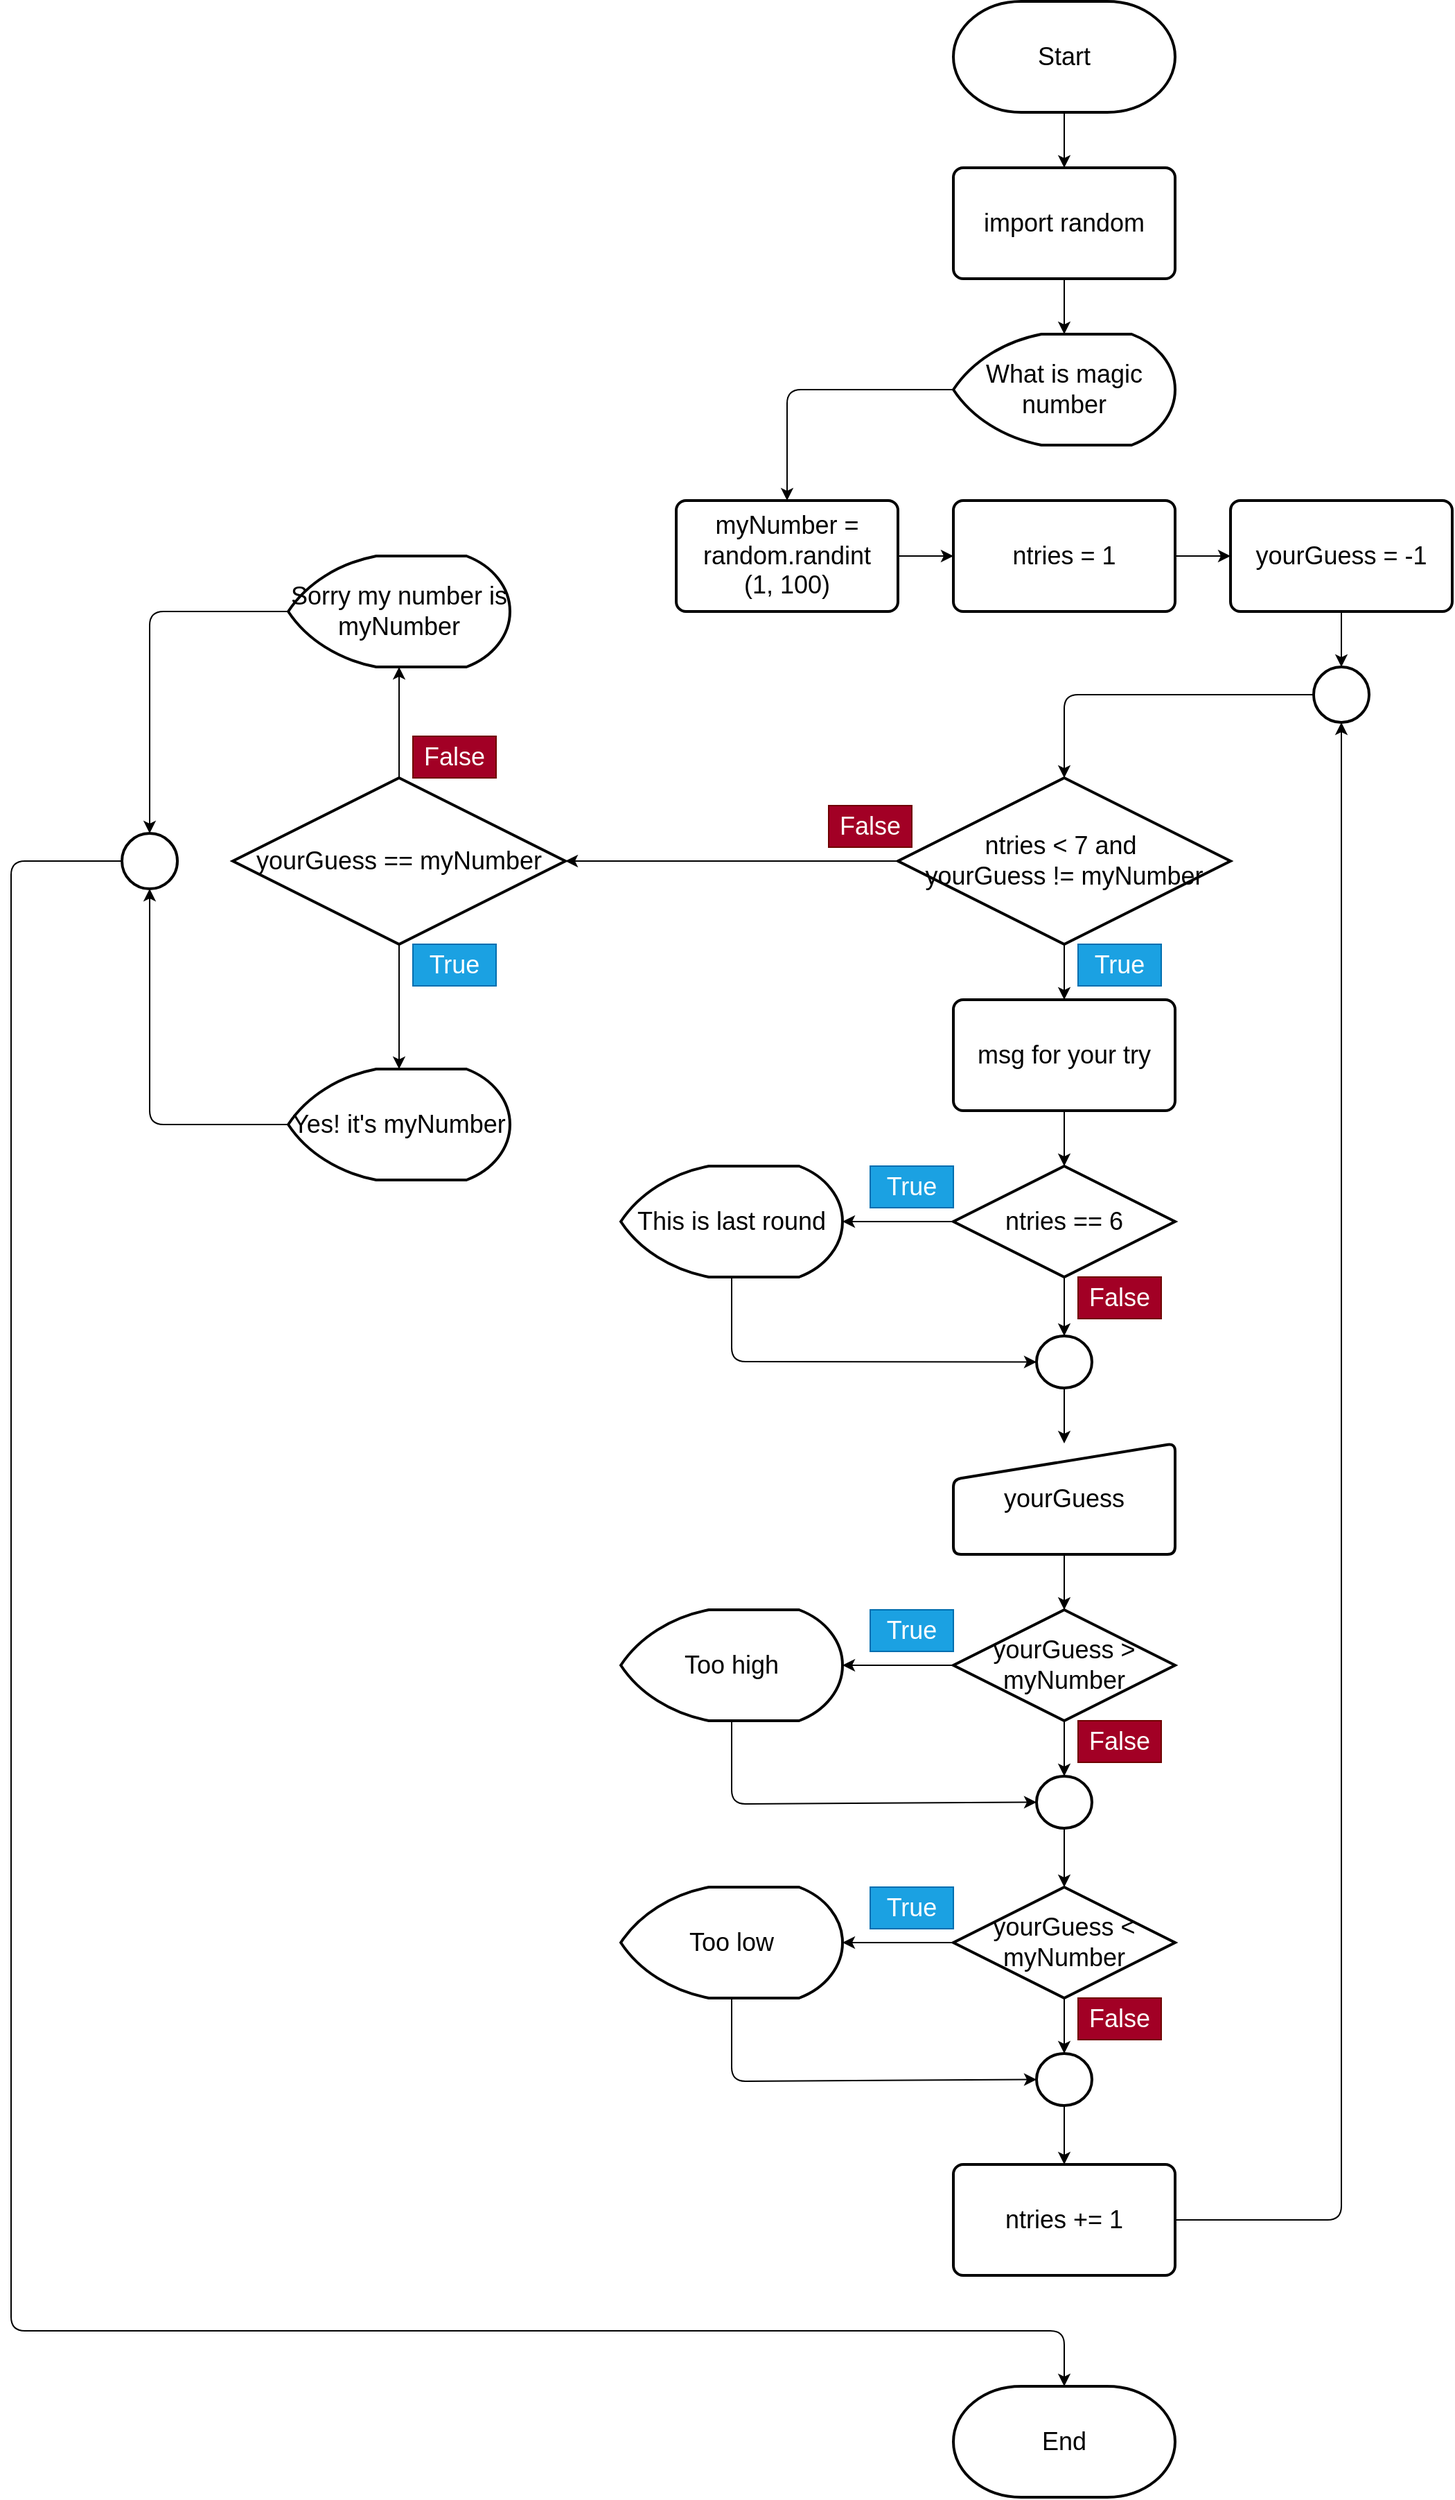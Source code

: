 <mxfile>
    <diagram id="dlj5s8YJL_IeRUVzq7UV" name="Page-1">
        <mxGraphModel dx="3060" dy="1650" grid="1" gridSize="10" guides="1" tooltips="1" connect="1" arrows="1" fold="1" page="0" pageScale="1" pageWidth="850" pageHeight="1100" math="0" shadow="0">
            <root>
                <mxCell id="0"/>
                <mxCell id="1" parent="0"/>
                <mxCell id="6" value="" style="edgeStyle=none;html=1;fontSize=18;" parent="1" source="2" target="4" edge="1">
                    <mxGeometry relative="1" as="geometry"/>
                </mxCell>
                <mxCell id="2" value="&lt;font style=&quot;font-size: 18px;&quot;&gt;Start&lt;/font&gt;" style="strokeWidth=2;html=1;shape=mxgraph.flowchart.terminator;whiteSpace=wrap;" parent="1" vertex="1">
                    <mxGeometry x="240" y="40" width="160" height="80" as="geometry"/>
                </mxCell>
                <mxCell id="3" value="&lt;font style=&quot;font-size: 18px;&quot;&gt;End&lt;/font&gt;" style="strokeWidth=2;html=1;shape=mxgraph.flowchart.terminator;whiteSpace=wrap;" parent="1" vertex="1">
                    <mxGeometry x="240" y="1760" width="160" height="80" as="geometry"/>
                </mxCell>
                <mxCell id="7" value="" style="edgeStyle=none;html=1;fontSize=18;" parent="1" source="4" target="5" edge="1">
                    <mxGeometry relative="1" as="geometry"/>
                </mxCell>
                <mxCell id="4" value="import random" style="rounded=1;whiteSpace=wrap;html=1;absoluteArcSize=1;arcSize=14;strokeWidth=2;fontSize=18;" parent="1" vertex="1">
                    <mxGeometry x="240" y="160" width="160" height="80" as="geometry"/>
                </mxCell>
                <mxCell id="9" value="" style="edgeStyle=none;html=1;fontSize=18;" parent="1" source="5" target="8" edge="1">
                    <mxGeometry relative="1" as="geometry">
                        <Array as="points">
                            <mxPoint x="120" y="320"/>
                        </Array>
                    </mxGeometry>
                </mxCell>
                <mxCell id="5" value="What is magic number" style="strokeWidth=2;html=1;shape=mxgraph.flowchart.display;whiteSpace=wrap;fontSize=18;" parent="1" vertex="1">
                    <mxGeometry x="240" y="280" width="160" height="80" as="geometry"/>
                </mxCell>
                <mxCell id="12" value="" style="edgeStyle=none;html=1;fontSize=18;" parent="1" source="8" target="11" edge="1">
                    <mxGeometry relative="1" as="geometry"/>
                </mxCell>
                <mxCell id="8" value="myNumber = random.randint&lt;br&gt;(1, 100)" style="rounded=1;whiteSpace=wrap;html=1;absoluteArcSize=1;arcSize=14;strokeWidth=2;fontSize=18;" parent="1" vertex="1">
                    <mxGeometry x="40" y="400" width="160" height="80" as="geometry"/>
                </mxCell>
                <mxCell id="63" value="" style="edgeStyle=none;html=1;fontSize=18;" parent="1" source="10" target="23" edge="1">
                    <mxGeometry relative="1" as="geometry"/>
                </mxCell>
                <mxCell id="10" value="yourGuess = -1" style="rounded=1;whiteSpace=wrap;html=1;absoluteArcSize=1;arcSize=14;strokeWidth=2;fontSize=18;" parent="1" vertex="1">
                    <mxGeometry x="440" y="400" width="160" height="80" as="geometry"/>
                </mxCell>
                <mxCell id="13" value="" style="edgeStyle=none;html=1;fontSize=18;" parent="1" source="11" target="10" edge="1">
                    <mxGeometry relative="1" as="geometry"/>
                </mxCell>
                <mxCell id="11" value="ntries = 1" style="rounded=1;whiteSpace=wrap;html=1;absoluteArcSize=1;arcSize=14;strokeWidth=2;fontSize=18;" parent="1" vertex="1">
                    <mxGeometry x="240" y="400" width="160" height="80" as="geometry"/>
                </mxCell>
                <mxCell id="62" value="" style="edgeStyle=none;html=1;fontSize=18;" parent="1" source="14" target="15" edge="1">
                    <mxGeometry relative="1" as="geometry"/>
                </mxCell>
                <mxCell id="71" style="edgeStyle=none;html=1;entryX=1;entryY=0.5;entryDx=0;entryDy=0;entryPerimeter=0;fontSize=18;" parent="1" source="14" target="68" edge="1">
                    <mxGeometry relative="1" as="geometry"/>
                </mxCell>
                <mxCell id="14" value="ntries &amp;lt; 7 and&amp;nbsp;&lt;br&gt;yourGuess != myNumber" style="strokeWidth=2;html=1;shape=mxgraph.flowchart.decision;whiteSpace=wrap;fontSize=18;" parent="1" vertex="1">
                    <mxGeometry x="200" y="600" width="240" height="120" as="geometry"/>
                </mxCell>
                <mxCell id="26" value="" style="edgeStyle=none;html=1;fontSize=18;" parent="1" source="15" target="17" edge="1">
                    <mxGeometry relative="1" as="geometry"/>
                </mxCell>
                <mxCell id="15" value="msg for your try" style="rounded=1;whiteSpace=wrap;html=1;absoluteArcSize=1;arcSize=14;strokeWidth=2;fontSize=18;" parent="1" vertex="1">
                    <mxGeometry x="240" y="760" width="160" height="80" as="geometry"/>
                </mxCell>
                <mxCell id="33" value="" style="edgeStyle=none;html=1;fontSize=18;" parent="1" source="17" target="32" edge="1">
                    <mxGeometry relative="1" as="geometry"/>
                </mxCell>
                <mxCell id="46" value="" style="edgeStyle=none;html=1;fontSize=18;" parent="1" source="17" target="44" edge="1">
                    <mxGeometry relative="1" as="geometry"/>
                </mxCell>
                <mxCell id="17" value="ntries == 6" style="strokeWidth=2;html=1;shape=mxgraph.flowchart.decision;whiteSpace=wrap;fontSize=18;" parent="1" vertex="1">
                    <mxGeometry x="240" y="880" width="160" height="80" as="geometry"/>
                </mxCell>
                <mxCell id="51" value="" style="edgeStyle=none;html=1;fontSize=18;" parent="1" source="20" target="50" edge="1">
                    <mxGeometry relative="1" as="geometry"/>
                </mxCell>
                <mxCell id="55" value="" style="edgeStyle=none;html=1;fontSize=18;" parent="1" source="20" target="53" edge="1">
                    <mxGeometry relative="1" as="geometry"/>
                </mxCell>
                <mxCell id="20" value="yourGuess &amp;gt;&lt;br&gt;myNumber" style="strokeWidth=2;html=1;shape=mxgraph.flowchart.decision;whiteSpace=wrap;fontSize=18;" parent="1" vertex="1">
                    <mxGeometry x="240" y="1200" width="160" height="80" as="geometry"/>
                </mxCell>
                <mxCell id="64" style="edgeStyle=none;html=1;entryX=0.5;entryY=1;entryDx=0;entryDy=0;entryPerimeter=0;fontSize=18;" parent="1" source="21" target="23" edge="1">
                    <mxGeometry relative="1" as="geometry">
                        <Array as="points">
                            <mxPoint x="520" y="1640"/>
                        </Array>
                    </mxGeometry>
                </mxCell>
                <mxCell id="21" value="ntries += 1" style="rounded=1;whiteSpace=wrap;html=1;absoluteArcSize=1;arcSize=14;strokeWidth=2;fontSize=18;" parent="1" vertex="1">
                    <mxGeometry x="240" y="1600" width="160" height="80" as="geometry"/>
                </mxCell>
                <mxCell id="25" value="" style="edgeStyle=none;html=1;fontSize=18;" parent="1" source="23" target="14" edge="1">
                    <mxGeometry relative="1" as="geometry">
                        <Array as="points">
                            <mxPoint x="320" y="540"/>
                        </Array>
                    </mxGeometry>
                </mxCell>
                <mxCell id="23" value="" style="strokeWidth=2;html=1;shape=mxgraph.flowchart.start_2;whiteSpace=wrap;fontSize=18;" parent="1" vertex="1">
                    <mxGeometry x="500" y="520" width="40" height="40" as="geometry"/>
                </mxCell>
                <mxCell id="48" style="edgeStyle=none;html=1;entryX=0;entryY=0.5;entryDx=0;entryDy=0;entryPerimeter=0;fontSize=18;" parent="1" source="32" target="44" edge="1">
                    <mxGeometry relative="1" as="geometry">
                        <Array as="points">
                            <mxPoint x="80" y="1021"/>
                        </Array>
                    </mxGeometry>
                </mxCell>
                <mxCell id="32" value="This is last round" style="strokeWidth=2;html=1;shape=mxgraph.flowchart.display;whiteSpace=wrap;fontSize=18;" parent="1" vertex="1">
                    <mxGeometry y="880" width="160" height="80" as="geometry"/>
                </mxCell>
                <mxCell id="45" value="" style="edgeStyle=none;html=1;fontSize=18;" parent="1" source="41" target="20" edge="1">
                    <mxGeometry relative="1" as="geometry"/>
                </mxCell>
                <mxCell id="41" value="yourGuess" style="html=1;strokeWidth=2;shape=manualInput;whiteSpace=wrap;rounded=1;size=26;arcSize=11;fontSize=18;" parent="1" vertex="1">
                    <mxGeometry x="240" y="1080" width="160" height="80" as="geometry"/>
                </mxCell>
                <mxCell id="47" value="" style="edgeStyle=none;html=1;fontSize=18;" parent="1" source="44" target="41" edge="1">
                    <mxGeometry relative="1" as="geometry"/>
                </mxCell>
                <mxCell id="44" value="" style="strokeWidth=2;html=1;shape=mxgraph.flowchart.start_2;whiteSpace=wrap;fontSize=18;" parent="1" vertex="1">
                    <mxGeometry x="300" y="1002.5" width="40" height="37.5" as="geometry"/>
                </mxCell>
                <mxCell id="59" value="" style="edgeStyle=none;html=1;fontSize=18;" parent="1" source="49" target="57" edge="1">
                    <mxGeometry relative="1" as="geometry"/>
                </mxCell>
                <mxCell id="60" value="" style="edgeStyle=none;html=1;fontSize=18;" parent="1" source="49" target="54" edge="1">
                    <mxGeometry relative="1" as="geometry"/>
                </mxCell>
                <mxCell id="49" value="yourGuess &amp;lt;&lt;br&gt;myNumber" style="strokeWidth=2;html=1;shape=mxgraph.flowchart.decision;whiteSpace=wrap;fontSize=18;" parent="1" vertex="1">
                    <mxGeometry x="240" y="1400" width="160" height="80" as="geometry"/>
                </mxCell>
                <mxCell id="52" value="" style="edgeStyle=none;html=1;fontSize=18;" parent="1" source="50" target="49" edge="1">
                    <mxGeometry relative="1" as="geometry"/>
                </mxCell>
                <mxCell id="50" value="" style="strokeWidth=2;html=1;shape=mxgraph.flowchart.start_2;whiteSpace=wrap;fontSize=18;" parent="1" vertex="1">
                    <mxGeometry x="300" y="1320" width="40" height="37.5" as="geometry"/>
                </mxCell>
                <mxCell id="56" style="edgeStyle=none;html=1;entryX=0;entryY=0.5;entryDx=0;entryDy=0;entryPerimeter=0;fontSize=18;" parent="1" source="53" target="50" edge="1">
                    <mxGeometry relative="1" as="geometry">
                        <Array as="points">
                            <mxPoint x="80" y="1340"/>
                        </Array>
                    </mxGeometry>
                </mxCell>
                <mxCell id="53" value="Too high" style="strokeWidth=2;html=1;shape=mxgraph.flowchart.display;whiteSpace=wrap;fontSize=18;" parent="1" vertex="1">
                    <mxGeometry y="1200" width="160" height="80" as="geometry"/>
                </mxCell>
                <mxCell id="58" style="edgeStyle=none;html=1;entryX=0;entryY=0.5;entryDx=0;entryDy=0;entryPerimeter=0;fontSize=18;" parent="1" source="54" target="57" edge="1">
                    <mxGeometry relative="1" as="geometry">
                        <Array as="points">
                            <mxPoint x="80" y="1540"/>
                        </Array>
                    </mxGeometry>
                </mxCell>
                <mxCell id="54" value="Too low" style="strokeWidth=2;html=1;shape=mxgraph.flowchart.display;whiteSpace=wrap;fontSize=18;" parent="1" vertex="1">
                    <mxGeometry y="1400" width="160" height="80" as="geometry"/>
                </mxCell>
                <mxCell id="61" value="" style="edgeStyle=none;html=1;fontSize=18;" parent="1" source="57" target="21" edge="1">
                    <mxGeometry relative="1" as="geometry"/>
                </mxCell>
                <mxCell id="57" value="" style="strokeWidth=2;html=1;shape=mxgraph.flowchart.start_2;whiteSpace=wrap;fontSize=18;" parent="1" vertex="1">
                    <mxGeometry x="300" y="1520" width="40" height="37.5" as="geometry"/>
                </mxCell>
                <mxCell id="70" value="" style="edgeStyle=none;html=1;fontSize=18;" parent="1" source="68" target="69" edge="1">
                    <mxGeometry relative="1" as="geometry"/>
                </mxCell>
                <mxCell id="73" value="" style="edgeStyle=none;html=1;fontSize=18;" parent="1" source="68" target="72" edge="1">
                    <mxGeometry relative="1" as="geometry"/>
                </mxCell>
                <mxCell id="68" value="yourGuess == myNumber" style="strokeWidth=2;html=1;shape=mxgraph.flowchart.decision;whiteSpace=wrap;fontSize=18;" parent="1" vertex="1">
                    <mxGeometry x="-280" y="600" width="240" height="120" as="geometry"/>
                </mxCell>
                <mxCell id="77" style="edgeStyle=none;html=1;entryX=0.5;entryY=0;entryDx=0;entryDy=0;entryPerimeter=0;fontSize=18;" parent="1" source="69" target="76" edge="1">
                    <mxGeometry relative="1" as="geometry">
                        <Array as="points">
                            <mxPoint x="-340" y="480"/>
                        </Array>
                    </mxGeometry>
                </mxCell>
                <mxCell id="69" value="Sorry my number is myNumber" style="strokeWidth=2;html=1;shape=mxgraph.flowchart.display;whiteSpace=wrap;fontSize=18;" parent="1" vertex="1">
                    <mxGeometry x="-240" y="440" width="160" height="80" as="geometry"/>
                </mxCell>
                <mxCell id="78" style="edgeStyle=none;html=1;entryX=0.5;entryY=1;entryDx=0;entryDy=0;entryPerimeter=0;fontSize=18;" parent="1" source="72" target="76" edge="1">
                    <mxGeometry relative="1" as="geometry">
                        <Array as="points">
                            <mxPoint x="-340" y="850"/>
                        </Array>
                    </mxGeometry>
                </mxCell>
                <mxCell id="72" value="Yes! it's myNumber" style="strokeWidth=2;html=1;shape=mxgraph.flowchart.display;whiteSpace=wrap;fontSize=18;" parent="1" vertex="1">
                    <mxGeometry x="-240" y="810" width="160" height="80" as="geometry"/>
                </mxCell>
                <mxCell id="79" value="" style="edgeStyle=none;html=1;fontSize=18;" parent="1" source="76" target="3" edge="1">
                    <mxGeometry relative="1" as="geometry">
                        <Array as="points">
                            <mxPoint x="-440" y="660"/>
                            <mxPoint x="-440" y="1720"/>
                            <mxPoint x="320" y="1720"/>
                        </Array>
                    </mxGeometry>
                </mxCell>
                <mxCell id="76" value="" style="strokeWidth=2;html=1;shape=mxgraph.flowchart.start_2;whiteSpace=wrap;fontSize=18;" parent="1" vertex="1">
                    <mxGeometry x="-360" y="640" width="40" height="40" as="geometry"/>
                </mxCell>
                <mxCell id="80" value="True" style="text;html=1;strokeColor=#006EAF;fillColor=#1ba1e2;align=center;verticalAlign=middle;whiteSpace=wrap;rounded=0;fontSize=18;fontColor=#ffffff;" parent="1" vertex="1">
                    <mxGeometry x="330" y="720" width="60" height="30" as="geometry"/>
                </mxCell>
                <mxCell id="83" value="False" style="text;html=1;strokeColor=#6F0000;fillColor=#a20025;align=center;verticalAlign=middle;whiteSpace=wrap;rounded=0;fontSize=18;fontColor=#ffffff;" parent="1" vertex="1">
                    <mxGeometry x="150" y="620" width="60" height="30" as="geometry"/>
                </mxCell>
                <mxCell id="84" value="True" style="text;html=1;strokeColor=#006EAF;fillColor=#1ba1e2;align=center;verticalAlign=middle;whiteSpace=wrap;rounded=0;fontSize=18;fontColor=#ffffff;" parent="1" vertex="1">
                    <mxGeometry x="180" y="880" width="60" height="30" as="geometry"/>
                </mxCell>
                <mxCell id="85" value="False" style="text;html=1;strokeColor=#6F0000;fillColor=#a20025;align=center;verticalAlign=middle;whiteSpace=wrap;rounded=0;fontSize=18;fontColor=#ffffff;" parent="1" vertex="1">
                    <mxGeometry x="330" y="960" width="60" height="30" as="geometry"/>
                </mxCell>
                <mxCell id="86" value="True" style="text;html=1;strokeColor=#006EAF;fillColor=#1ba1e2;align=center;verticalAlign=middle;whiteSpace=wrap;rounded=0;fontSize=18;fontColor=#ffffff;" parent="1" vertex="1">
                    <mxGeometry x="180" y="1200" width="60" height="30" as="geometry"/>
                </mxCell>
                <mxCell id="87" value="False" style="text;html=1;strokeColor=#6F0000;fillColor=#a20025;align=center;verticalAlign=middle;whiteSpace=wrap;rounded=0;fontSize=18;fontColor=#ffffff;" parent="1" vertex="1">
                    <mxGeometry x="330" y="1280" width="60" height="30" as="geometry"/>
                </mxCell>
                <mxCell id="88" value="True" style="text;html=1;strokeColor=#006EAF;fillColor=#1ba1e2;align=center;verticalAlign=middle;whiteSpace=wrap;rounded=0;fontSize=18;fontColor=#ffffff;" parent="1" vertex="1">
                    <mxGeometry x="180" y="1400" width="60" height="30" as="geometry"/>
                </mxCell>
                <mxCell id="89" value="False" style="text;html=1;strokeColor=#6F0000;fillColor=#a20025;align=center;verticalAlign=middle;whiteSpace=wrap;rounded=0;fontSize=18;fontColor=#ffffff;" parent="1" vertex="1">
                    <mxGeometry x="330" y="1480" width="60" height="30" as="geometry"/>
                </mxCell>
                <mxCell id="90" value="False" style="text;html=1;strokeColor=#6F0000;fillColor=#a20025;align=center;verticalAlign=middle;whiteSpace=wrap;rounded=0;fontSize=18;fontColor=#ffffff;" parent="1" vertex="1">
                    <mxGeometry x="-150" y="570" width="60" height="30" as="geometry"/>
                </mxCell>
                <mxCell id="91" value="True" style="text;html=1;strokeColor=#006EAF;fillColor=#1ba1e2;align=center;verticalAlign=middle;whiteSpace=wrap;rounded=0;fontSize=18;fontColor=#ffffff;" parent="1" vertex="1">
                    <mxGeometry x="-150" y="720" width="60" height="30" as="geometry"/>
                </mxCell>
            </root>
        </mxGraphModel>
    </diagram>
</mxfile>